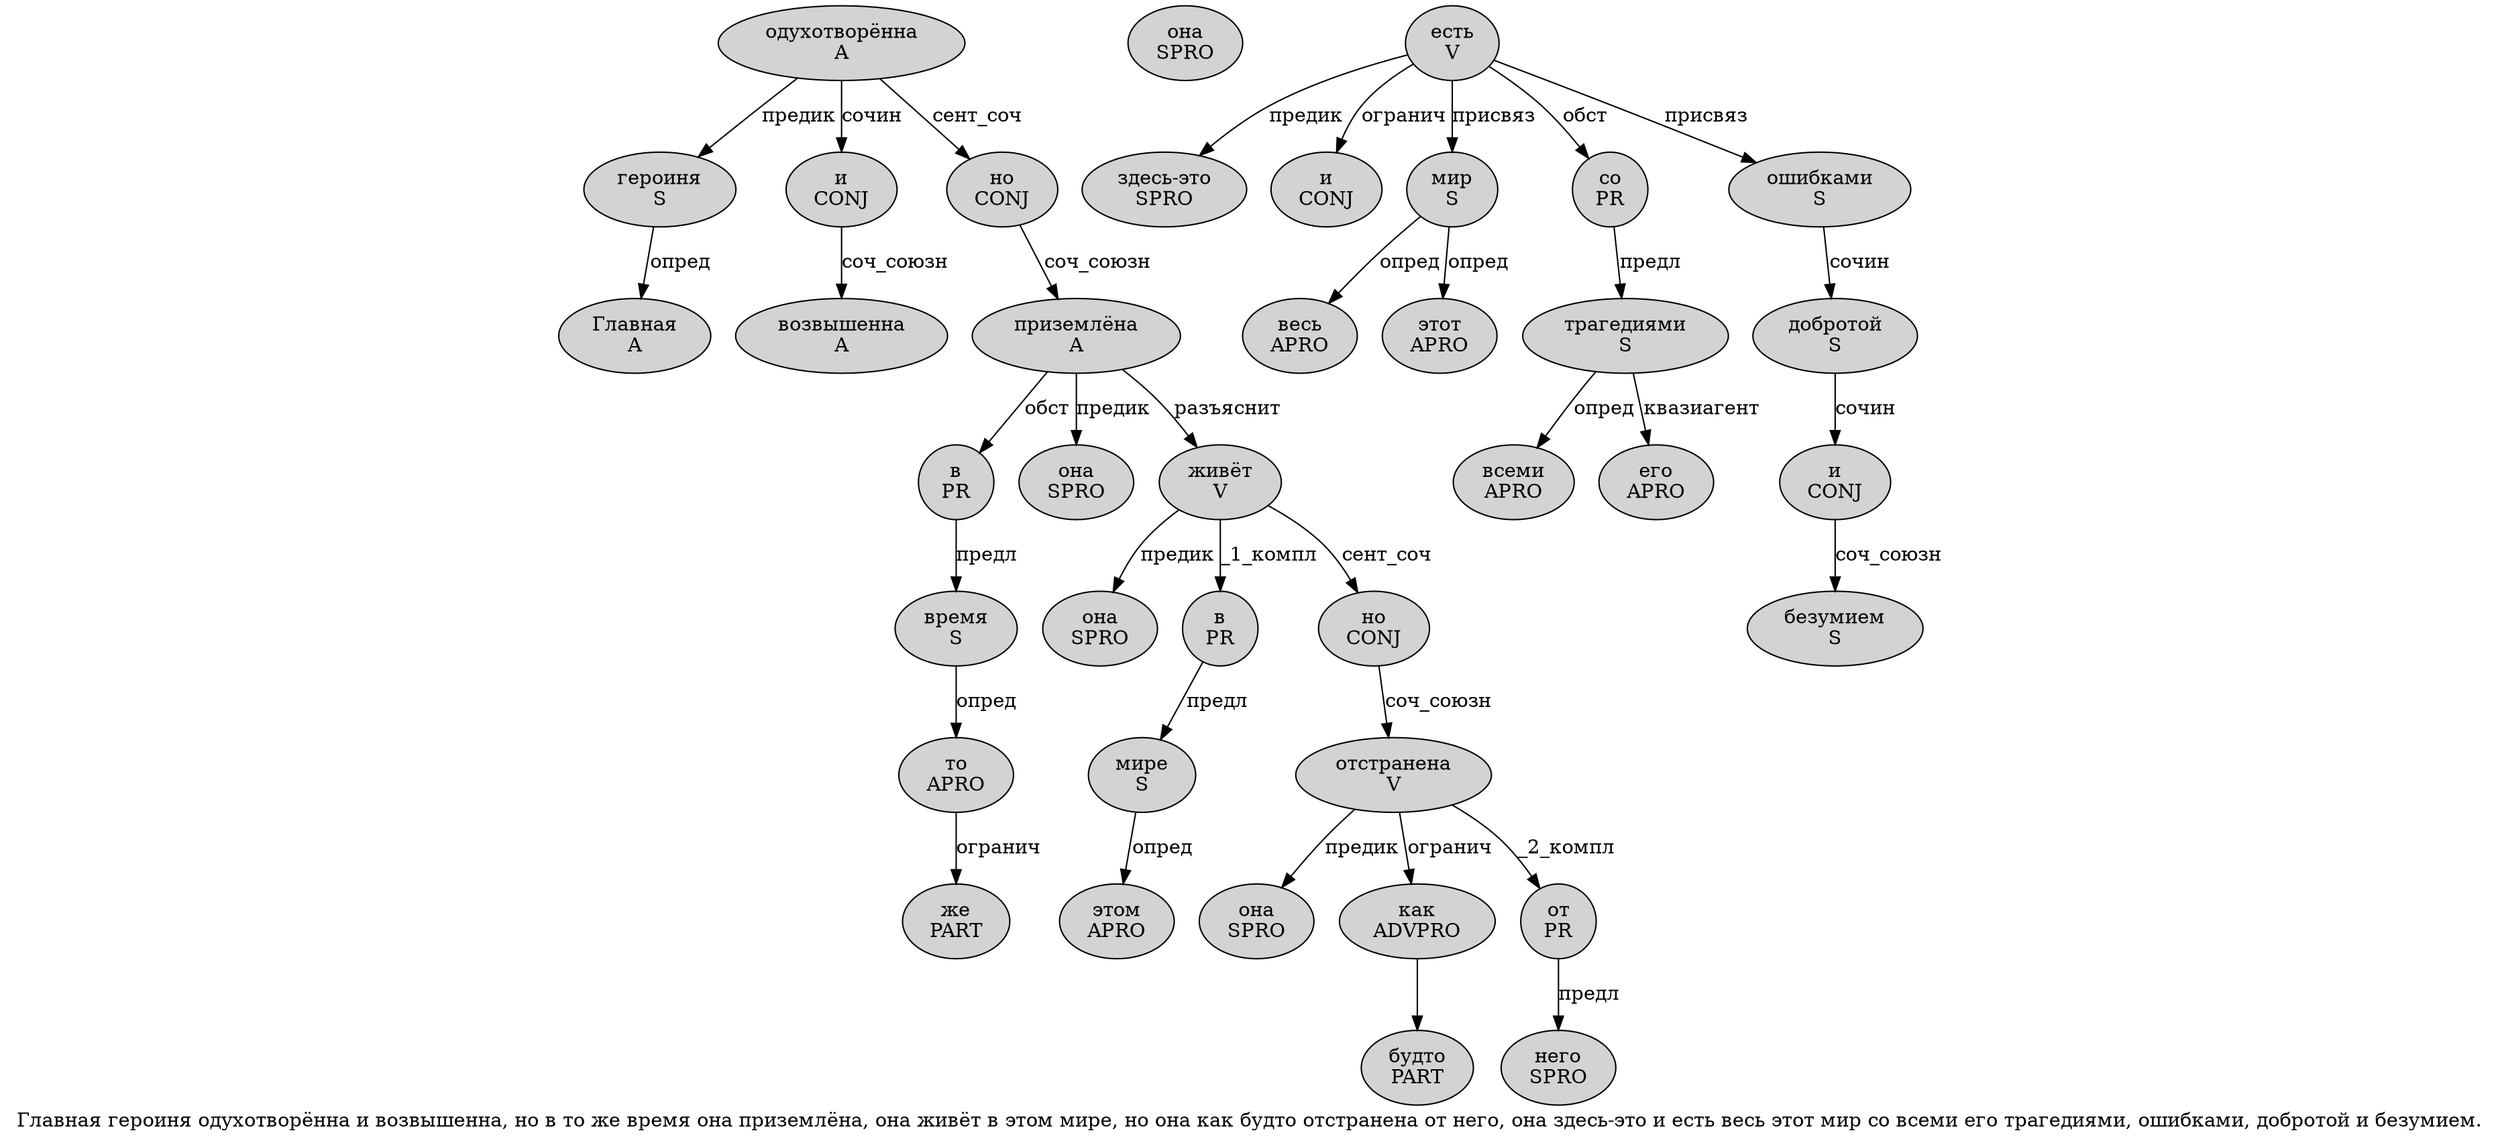 digraph SENTENCE_311 {
	graph [label="Главная героиня одухотворённа и возвышенна, но в то же время она приземлёна, она живёт в этом мире, но она как будто отстранена от него, она здесь-это и есть весь этот мир со всеми его трагедиями, ошибками, добротой и безумием."]
	node [style=filled]
		0 [label="Главная
A" color="" fillcolor=lightgray penwidth=1 shape=ellipse]
		1 [label="героиня
S" color="" fillcolor=lightgray penwidth=1 shape=ellipse]
		2 [label="одухотворённа
A" color="" fillcolor=lightgray penwidth=1 shape=ellipse]
		3 [label="и
CONJ" color="" fillcolor=lightgray penwidth=1 shape=ellipse]
		4 [label="возвышенна
A" color="" fillcolor=lightgray penwidth=1 shape=ellipse]
		6 [label="но
CONJ" color="" fillcolor=lightgray penwidth=1 shape=ellipse]
		7 [label="в
PR" color="" fillcolor=lightgray penwidth=1 shape=ellipse]
		8 [label="то
APRO" color="" fillcolor=lightgray penwidth=1 shape=ellipse]
		9 [label="же
PART" color="" fillcolor=lightgray penwidth=1 shape=ellipse]
		10 [label="время
S" color="" fillcolor=lightgray penwidth=1 shape=ellipse]
		11 [label="она
SPRO" color="" fillcolor=lightgray penwidth=1 shape=ellipse]
		12 [label="приземлёна
A" color="" fillcolor=lightgray penwidth=1 shape=ellipse]
		14 [label="она
SPRO" color="" fillcolor=lightgray penwidth=1 shape=ellipse]
		15 [label="живёт
V" color="" fillcolor=lightgray penwidth=1 shape=ellipse]
		16 [label="в
PR" color="" fillcolor=lightgray penwidth=1 shape=ellipse]
		17 [label="этом
APRO" color="" fillcolor=lightgray penwidth=1 shape=ellipse]
		18 [label="мире
S" color="" fillcolor=lightgray penwidth=1 shape=ellipse]
		20 [label="но
CONJ" color="" fillcolor=lightgray penwidth=1 shape=ellipse]
		21 [label="она
SPRO" color="" fillcolor=lightgray penwidth=1 shape=ellipse]
		22 [label="как
ADVPRO" color="" fillcolor=lightgray penwidth=1 shape=ellipse]
		23 [label="будто
PART" color="" fillcolor=lightgray penwidth=1 shape=ellipse]
		24 [label="отстранена
V" color="" fillcolor=lightgray penwidth=1 shape=ellipse]
		25 [label="от
PR" color="" fillcolor=lightgray penwidth=1 shape=ellipse]
		26 [label="него
SPRO" color="" fillcolor=lightgray penwidth=1 shape=ellipse]
		28 [label="она
SPRO" color="" fillcolor=lightgray penwidth=1 shape=ellipse]
		29 [label="здесь-это
SPRO" color="" fillcolor=lightgray penwidth=1 shape=ellipse]
		30 [label="и
CONJ" color="" fillcolor=lightgray penwidth=1 shape=ellipse]
		31 [label="есть
V" color="" fillcolor=lightgray penwidth=1 shape=ellipse]
		32 [label="весь
APRO" color="" fillcolor=lightgray penwidth=1 shape=ellipse]
		33 [label="этот
APRO" color="" fillcolor=lightgray penwidth=1 shape=ellipse]
		34 [label="мир
S" color="" fillcolor=lightgray penwidth=1 shape=ellipse]
		35 [label="со
PR" color="" fillcolor=lightgray penwidth=1 shape=ellipse]
		36 [label="всеми
APRO" color="" fillcolor=lightgray penwidth=1 shape=ellipse]
		37 [label="его
APRO" color="" fillcolor=lightgray penwidth=1 shape=ellipse]
		38 [label="трагедиями
S" color="" fillcolor=lightgray penwidth=1 shape=ellipse]
		40 [label="ошибками
S" color="" fillcolor=lightgray penwidth=1 shape=ellipse]
		42 [label="добротой
S" color="" fillcolor=lightgray penwidth=1 shape=ellipse]
		43 [label="и
CONJ" color="" fillcolor=lightgray penwidth=1 shape=ellipse]
		44 [label="безумием
S" color="" fillcolor=lightgray penwidth=1 shape=ellipse]
			31 -> 29 [label="предик"]
			31 -> 30 [label="огранич"]
			31 -> 34 [label="присвяз"]
			31 -> 35 [label="обст"]
			31 -> 40 [label="присвяз"]
			3 -> 4 [label="соч_союзн"]
			1 -> 0 [label="опред"]
			34 -> 32 [label="опред"]
			34 -> 33 [label="опред"]
			43 -> 44 [label="соч_союзн"]
			20 -> 24 [label="соч_союзн"]
			8 -> 9 [label="огранич"]
			10 -> 8 [label="опред"]
			15 -> 14 [label="предик"]
			15 -> 16 [label="_1_компл"]
			15 -> 20 [label="сент_соч"]
			2 -> 1 [label="предик"]
			2 -> 3 [label="сочин"]
			2 -> 6 [label="сент_соч"]
			16 -> 18 [label="предл"]
			24 -> 21 [label="предик"]
			24 -> 22 [label="огранич"]
			24 -> 25 [label="_2_компл"]
			18 -> 17 [label="опред"]
			7 -> 10 [label="предл"]
			6 -> 12 [label="соч_союзн"]
			22 -> 23
			25 -> 26 [label="предл"]
			35 -> 38 [label="предл"]
			38 -> 36 [label="опред"]
			38 -> 37 [label="квазиагент"]
			40 -> 42 [label="сочин"]
			12 -> 7 [label="обст"]
			12 -> 11 [label="предик"]
			12 -> 15 [label="разъяснит"]
			42 -> 43 [label="сочин"]
}